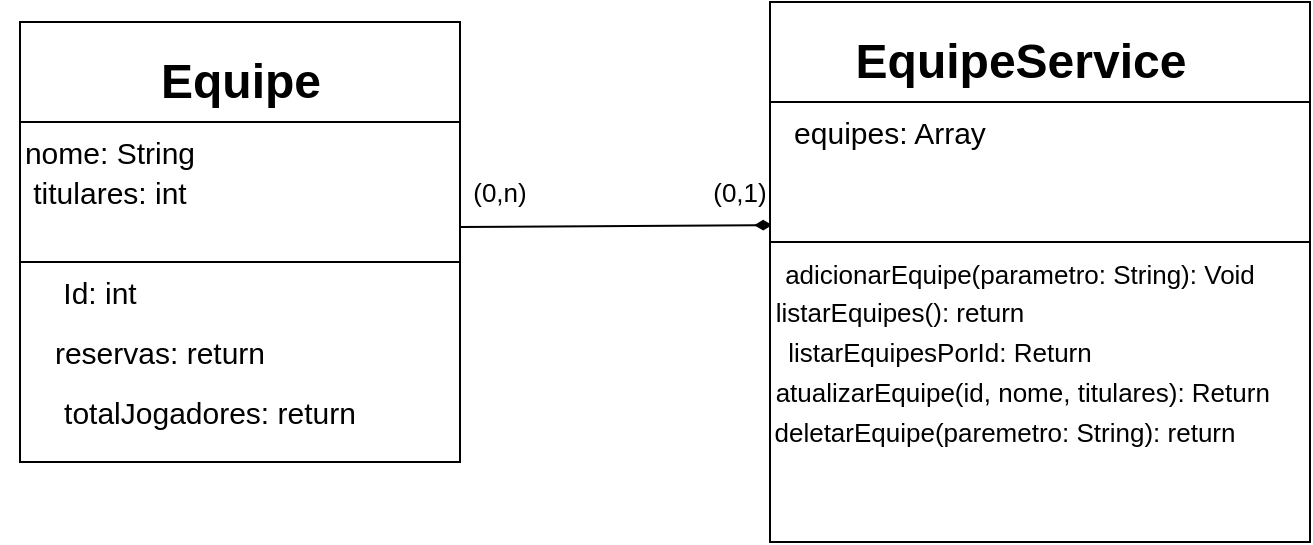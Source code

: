 <mxfile>
    <diagram id="IbVnq8VSlmsxPb0lwt2l" name="Página-1">
        <mxGraphModel dx="799" dy="469" grid="1" gridSize="10" guides="1" tooltips="1" connect="1" arrows="1" fold="1" page="1" pageScale="1" pageWidth="827" pageHeight="1169" math="0" shadow="0">
            <root>
                <mxCell id="0"/>
                <mxCell id="1" parent="0"/>
                <mxCell id="2" value="" style="whiteSpace=wrap;html=1;aspect=fixed;" vertex="1" parent="1">
                    <mxGeometry x="40" y="40" width="220" height="220" as="geometry"/>
                </mxCell>
                <mxCell id="37" style="edgeStyle=none;html=1;exitX=1;exitY=0.75;exitDx=0;exitDy=0;fontSize=13;fontColor=#000000;verticalAlign=top;horizontal=0;endArrow=diamondThin;endFill=1;entryX=0.004;entryY=0.879;entryDx=0;entryDy=0;entryPerimeter=0;" edge="1" parent="1" source="4" target="19">
                    <mxGeometry relative="1" as="geometry">
                        <mxPoint x="410" y="143" as="targetPoint"/>
                    </mxGeometry>
                </mxCell>
                <mxCell id="4" value="" style="rounded=0;whiteSpace=wrap;html=1;" vertex="1" parent="1">
                    <mxGeometry x="40" y="90" width="220" height="70" as="geometry"/>
                </mxCell>
                <mxCell id="6" value="Equipe" style="text;strokeColor=none;fillColor=none;html=1;fontSize=24;fontStyle=1;verticalAlign=middle;align=center;" vertex="1" parent="1">
                    <mxGeometry x="100" y="50" width="100" height="40" as="geometry"/>
                </mxCell>
                <mxCell id="8" value="&lt;font style=&quot;font-size: 15px;&quot;&gt;Id: int&lt;/font&gt;" style="text;html=1;strokeColor=none;fillColor=none;align=center;verticalAlign=middle;whiteSpace=wrap;rounded=0;" vertex="1" parent="1">
                    <mxGeometry x="30" y="160" width="100" height="30" as="geometry"/>
                </mxCell>
                <mxCell id="9" value="&lt;font style=&quot;font-size: 15px;&quot;&gt;nome: String&lt;/font&gt;" style="text;html=1;strokeColor=none;fillColor=none;align=center;verticalAlign=middle;whiteSpace=wrap;rounded=0;fontSize=15;" vertex="1" parent="1">
                    <mxGeometry x="35" y="100" width="100" height="10" as="geometry"/>
                </mxCell>
                <mxCell id="11" value="titulares: int" style="text;html=1;strokeColor=none;fillColor=none;align=center;verticalAlign=middle;whiteSpace=wrap;rounded=0;fontSize=15;" vertex="1" parent="1">
                    <mxGeometry x="40" y="110" width="90" height="30" as="geometry"/>
                </mxCell>
                <mxCell id="14" value="reservas: return" style="text;html=1;strokeColor=none;fillColor=none;align=center;verticalAlign=middle;whiteSpace=wrap;rounded=0;fontSize=15;" vertex="1" parent="1">
                    <mxGeometry x="50" y="190" width="120" height="30" as="geometry"/>
                </mxCell>
                <mxCell id="16" value="totalJogadores: return" style="text;html=1;strokeColor=none;fillColor=none;align=center;verticalAlign=middle;whiteSpace=wrap;rounded=0;fontSize=15;fontColor=#000000;" vertex="1" parent="1">
                    <mxGeometry x="60" y="220" width="150" height="30" as="geometry"/>
                </mxCell>
                <mxCell id="36" value="" style="group" vertex="1" connectable="0" parent="1">
                    <mxGeometry x="410" y="30" width="275" height="270" as="geometry"/>
                </mxCell>
                <mxCell id="18" value="" style="whiteSpace=wrap;html=1;aspect=fixed;" vertex="1" parent="36">
                    <mxGeometry x="5" width="270" height="270" as="geometry"/>
                </mxCell>
                <mxCell id="19" value="" style="rounded=0;whiteSpace=wrap;html=1;" vertex="1" parent="36">
                    <mxGeometry x="5" y="50" width="270" height="70" as="geometry"/>
                </mxCell>
                <mxCell id="21" value="&lt;font style=&quot;font-size: 15px;&quot;&gt;equipes: Array&lt;/font&gt;" style="text;html=1;strokeColor=none;fillColor=none;align=center;verticalAlign=middle;whiteSpace=wrap;rounded=0;fontSize=15;" vertex="1" parent="36">
                    <mxGeometry x="15" y="60" width="100" height="10" as="geometry"/>
                </mxCell>
                <mxCell id="23" value="&lt;div style=&quot;color: rgb(51, 51, 51); background-color: rgb(245, 245, 245); font-family: Consolas, &amp;quot;Courier New&amp;quot;, monospace; font-size: 14px; line-height: 19px;&quot;&gt;&lt;br&gt;&lt;/div&gt;" style="text;html=1;strokeColor=none;fillColor=none;align=center;verticalAlign=middle;whiteSpace=wrap;rounded=0;fontSize=15;" vertex="1" parent="36">
                    <mxGeometry x="30" y="130" width="120" height="30" as="geometry"/>
                </mxCell>
                <mxCell id="25" value="EquipeService" style="text;strokeColor=none;fillColor=none;html=1;fontSize=24;fontStyle=1;verticalAlign=middle;align=center;fontColor=#000000;" vertex="1" parent="36">
                    <mxGeometry x="80" y="10" width="100" height="40" as="geometry"/>
                </mxCell>
                <mxCell id="26" value="&lt;font style=&quot;font-size: 13px;&quot;&gt;adicionarEquipe(parametro: String): Void&lt;/font&gt;" style="text;html=1;strokeColor=none;fillColor=none;align=center;verticalAlign=middle;whiteSpace=wrap;rounded=0;fontSize=15;fontColor=#000000;" vertex="1" parent="36">
                    <mxGeometry x="5" y="135" width="250" as="geometry"/>
                </mxCell>
                <mxCell id="27" value="listarEquipes(): return" style="text;html=1;strokeColor=none;fillColor=none;align=center;verticalAlign=middle;whiteSpace=wrap;rounded=0;fontSize=13;fontColor=#000000;" vertex="1" parent="36">
                    <mxGeometry x="5" y="140" width="130" height="30" as="geometry"/>
                </mxCell>
                <mxCell id="29" value="listarEquipesPorId: Return" style="text;html=1;strokeColor=none;fillColor=none;align=center;verticalAlign=middle;whiteSpace=wrap;rounded=0;fontSize=13;fontColor=#000000;" vertex="1" parent="36">
                    <mxGeometry y="160" width="180" height="30" as="geometry"/>
                </mxCell>
                <mxCell id="34" value="atualizarEquipe(id, nome, titulares): Return&amp;nbsp;&amp;nbsp;" style="text;html=1;strokeColor=none;fillColor=none;align=center;verticalAlign=middle;whiteSpace=wrap;rounded=0;fontSize=13;fontColor=#000000;" vertex="1" parent="36">
                    <mxGeometry x="5" y="190" width="260" height="10" as="geometry"/>
                </mxCell>
                <mxCell id="35" value="deletarEquipe(paremetro: String): return" style="text;html=1;strokeColor=none;fillColor=none;align=center;verticalAlign=middle;whiteSpace=wrap;rounded=0;fontSize=13;fontColor=#000000;" vertex="1" parent="36">
                    <mxGeometry y="200" width="245" height="30" as="geometry"/>
                </mxCell>
                <mxCell id="38" value="(0,n)" style="text;html=1;strokeColor=none;fillColor=none;align=center;verticalAlign=middle;whiteSpace=wrap;rounded=0;fontSize=13;fontColor=#000000;" vertex="1" parent="1">
                    <mxGeometry x="250" y="110" width="60" height="30" as="geometry"/>
                </mxCell>
                <mxCell id="39" value="(0,1)" style="text;html=1;strokeColor=none;fillColor=none;align=center;verticalAlign=middle;whiteSpace=wrap;rounded=0;fontSize=13;fontColor=#000000;" vertex="1" parent="1">
                    <mxGeometry x="370" y="110" width="60" height="30" as="geometry"/>
                </mxCell>
            </root>
        </mxGraphModel>
    </diagram>
</mxfile>